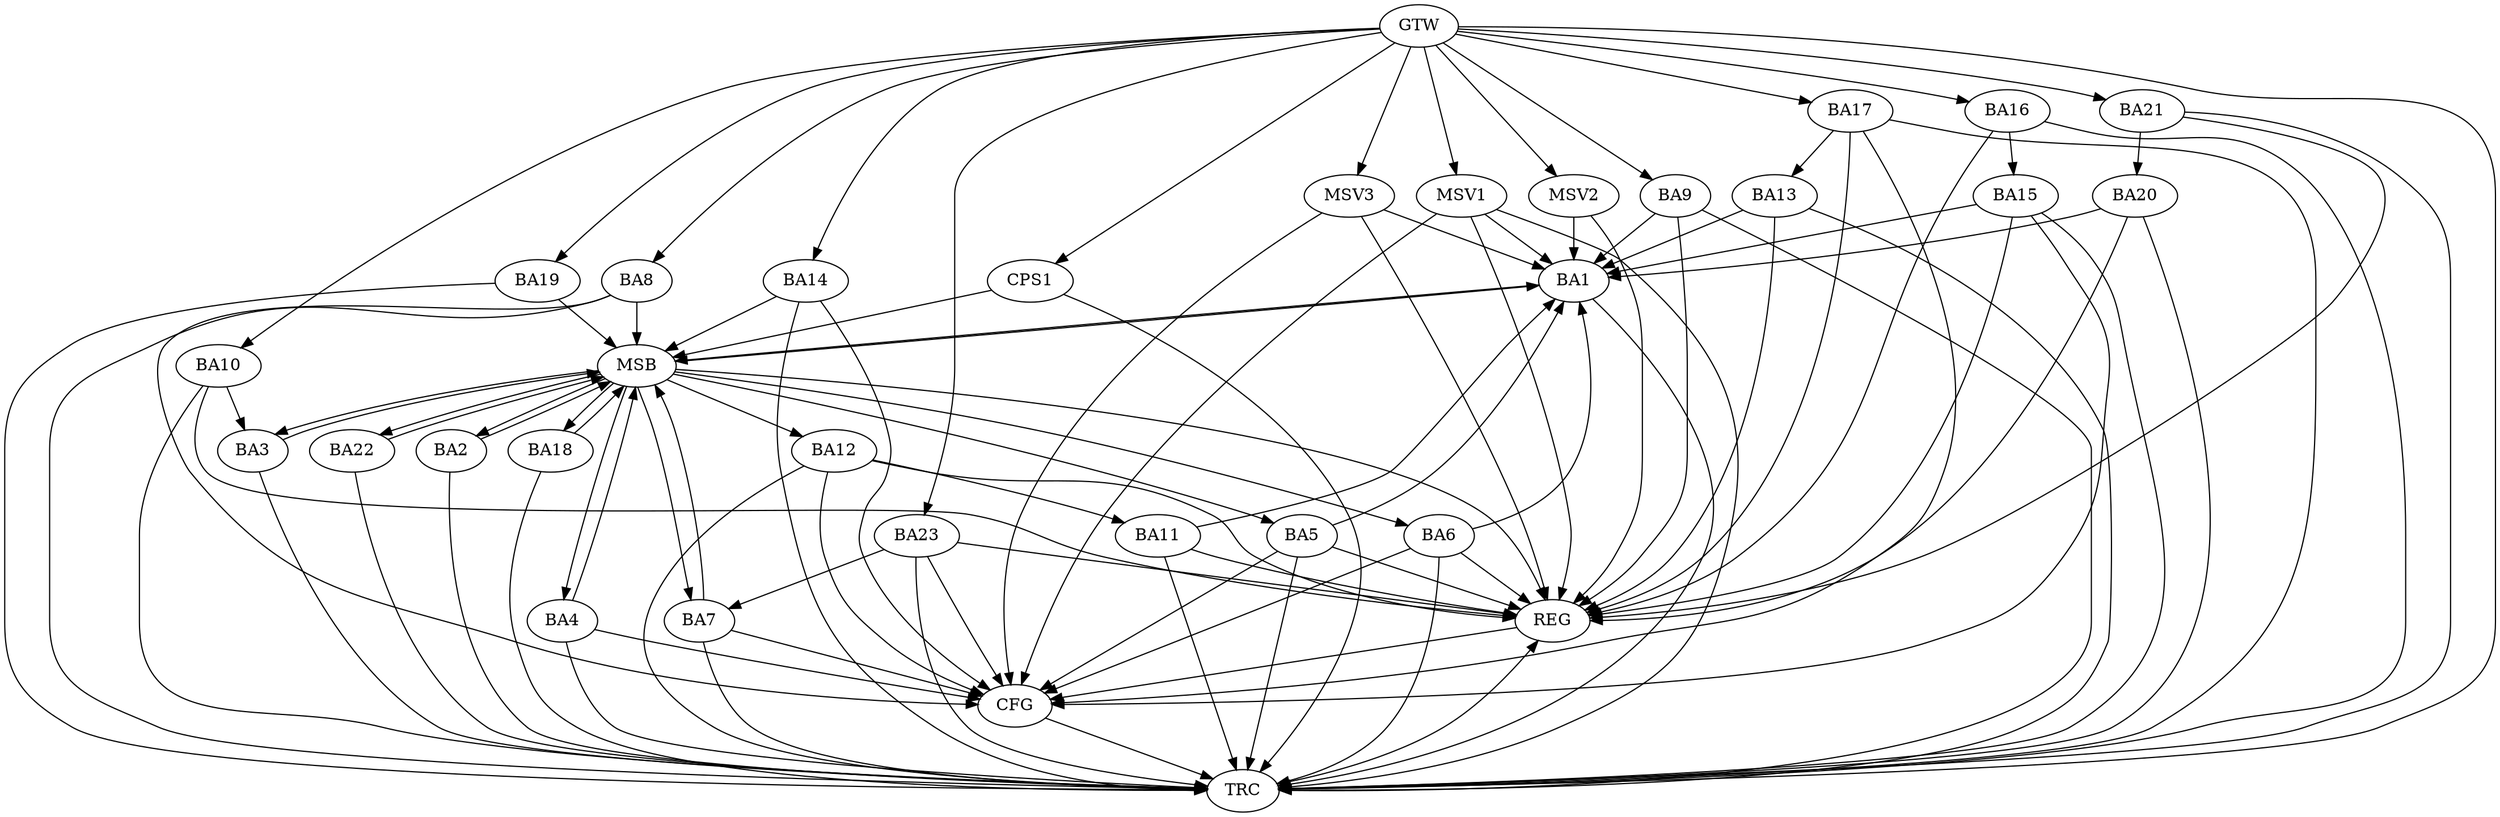 strict digraph G {
  BA1 [ label="BA1" ];
  BA2 [ label="BA2" ];
  BA3 [ label="BA3" ];
  BA4 [ label="BA4" ];
  BA5 [ label="BA5" ];
  BA6 [ label="BA6" ];
  BA7 [ label="BA7" ];
  BA8 [ label="BA8" ];
  BA9 [ label="BA9" ];
  BA10 [ label="BA10" ];
  BA11 [ label="BA11" ];
  BA12 [ label="BA12" ];
  BA13 [ label="BA13" ];
  BA14 [ label="BA14" ];
  BA15 [ label="BA15" ];
  BA16 [ label="BA16" ];
  BA17 [ label="BA17" ];
  BA18 [ label="BA18" ];
  BA19 [ label="BA19" ];
  BA20 [ label="BA20" ];
  BA21 [ label="BA21" ];
  BA22 [ label="BA22" ];
  BA23 [ label="BA23" ];
  CPS1 [ label="CPS1" ];
  GTW [ label="GTW" ];
  REG [ label="REG" ];
  MSB [ label="MSB" ];
  CFG [ label="CFG" ];
  TRC [ label="TRC" ];
  MSV1 [ label="MSV1" ];
  MSV2 [ label="MSV2" ];
  MSV3 [ label="MSV3" ];
  BA5 -> BA1;
  BA6 -> BA1;
  BA9 -> BA1;
  BA10 -> BA3;
  BA11 -> BA1;
  BA12 -> BA11;
  BA13 -> BA1;
  BA15 -> BA1;
  BA16 -> BA15;
  BA17 -> BA13;
  BA20 -> BA1;
  BA21 -> BA20;
  BA23 -> BA7;
  GTW -> BA8;
  GTW -> BA9;
  GTW -> BA10;
  GTW -> BA14;
  GTW -> BA16;
  GTW -> BA17;
  GTW -> BA19;
  GTW -> BA21;
  GTW -> BA23;
  GTW -> CPS1;
  BA5 -> REG;
  BA6 -> REG;
  BA9 -> REG;
  BA10 -> REG;
  BA11 -> REG;
  BA12 -> REG;
  BA13 -> REG;
  BA15 -> REG;
  BA16 -> REG;
  BA17 -> REG;
  BA20 -> REG;
  BA21 -> REG;
  BA23 -> REG;
  BA1 -> MSB;
  MSB -> BA2;
  MSB -> REG;
  BA2 -> MSB;
  MSB -> BA1;
  BA3 -> MSB;
  BA4 -> MSB;
  BA7 -> MSB;
  MSB -> BA4;
  BA8 -> MSB;
  MSB -> BA3;
  BA14 -> MSB;
  MSB -> BA6;
  BA18 -> MSB;
  MSB -> BA12;
  BA19 -> MSB;
  BA22 -> MSB;
  MSB -> BA5;
  CPS1 -> MSB;
  MSB -> BA22;
  MSB -> BA18;
  MSB -> BA7;
  BA8 -> CFG;
  BA4 -> CFG;
  BA23 -> CFG;
  BA14 -> CFG;
  BA5 -> CFG;
  BA6 -> CFG;
  BA12 -> CFG;
  BA17 -> CFG;
  BA15 -> CFG;
  BA7 -> CFG;
  REG -> CFG;
  BA1 -> TRC;
  BA2 -> TRC;
  BA3 -> TRC;
  BA4 -> TRC;
  BA5 -> TRC;
  BA6 -> TRC;
  BA7 -> TRC;
  BA8 -> TRC;
  BA9 -> TRC;
  BA10 -> TRC;
  BA11 -> TRC;
  BA12 -> TRC;
  BA13 -> TRC;
  BA14 -> TRC;
  BA15 -> TRC;
  BA16 -> TRC;
  BA17 -> TRC;
  BA18 -> TRC;
  BA19 -> TRC;
  BA20 -> TRC;
  BA21 -> TRC;
  BA22 -> TRC;
  BA23 -> TRC;
  CPS1 -> TRC;
  GTW -> TRC;
  CFG -> TRC;
  TRC -> REG;
  MSV1 -> BA1;
  GTW -> MSV1;
  MSV1 -> REG;
  MSV1 -> TRC;
  MSV1 -> CFG;
  MSV2 -> BA1;
  MSV3 -> BA1;
  GTW -> MSV2;
  MSV2 -> REG;
  GTW -> MSV3;
  MSV3 -> REG;
  MSV3 -> CFG;
}
